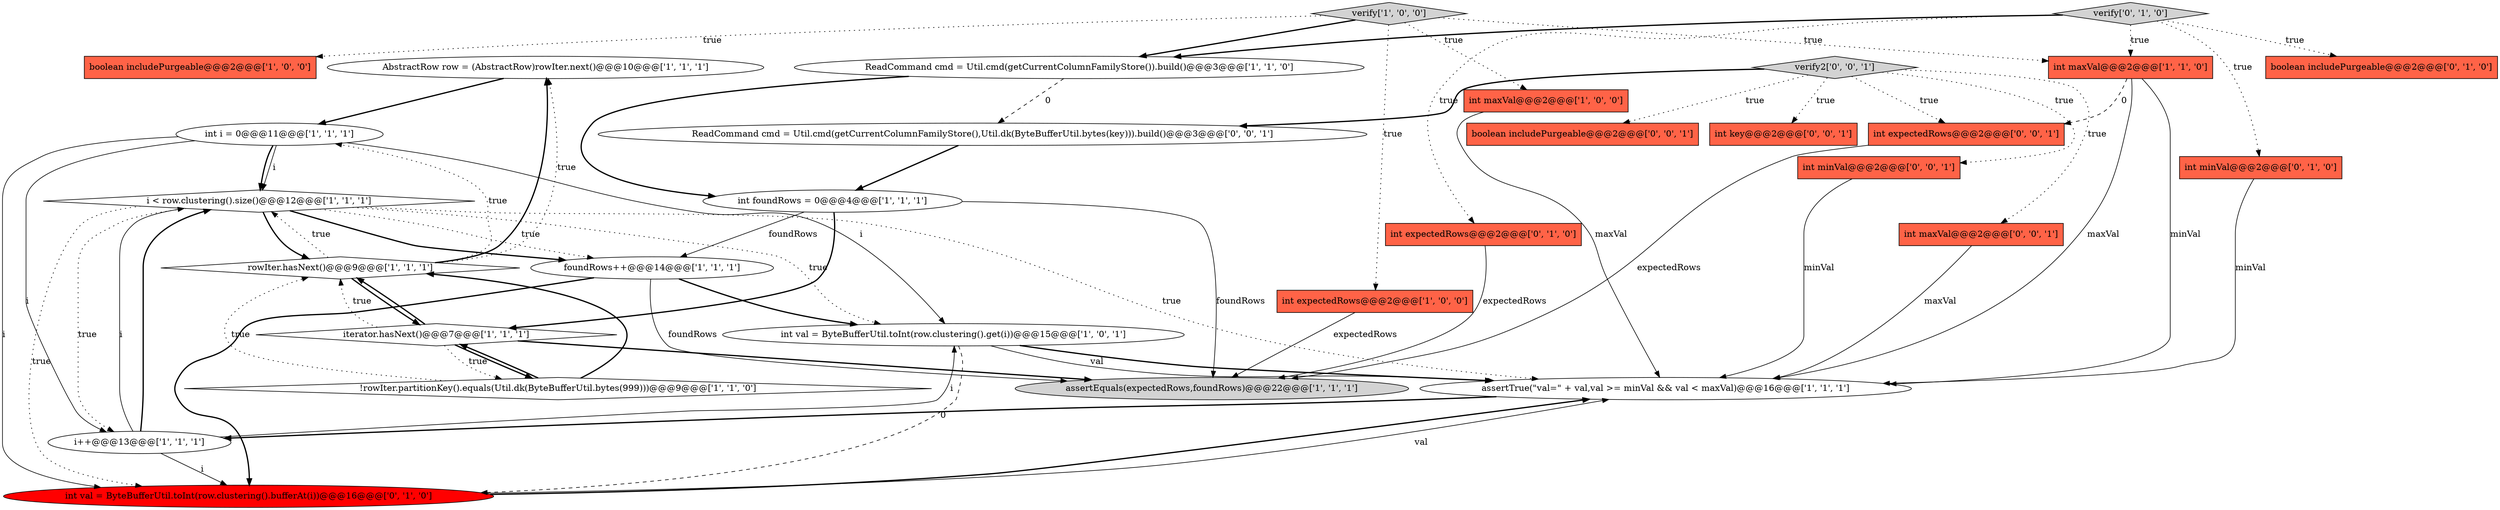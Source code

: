 digraph {
1 [style = filled, label = "AbstractRow row = (AbstractRow)rowIter.next()@@@10@@@['1', '1', '1']", fillcolor = white, shape = ellipse image = "AAA0AAABBB1BBB"];
25 [style = filled, label = "ReadCommand cmd = Util.cmd(getCurrentColumnFamilyStore(),Util.dk(ByteBufferUtil.bytes(key))).build()@@@3@@@['0', '0', '1']", fillcolor = white, shape = ellipse image = "AAA0AAABBB3BBB"];
13 [style = filled, label = "i < row.clustering().size()@@@12@@@['1', '1', '1']", fillcolor = white, shape = diamond image = "AAA0AAABBB1BBB"];
8 [style = filled, label = "rowIter.hasNext()@@@9@@@['1', '1', '1']", fillcolor = white, shape = diamond image = "AAA0AAABBB1BBB"];
2 [style = filled, label = "int foundRows = 0@@@4@@@['1', '1', '1']", fillcolor = white, shape = ellipse image = "AAA0AAABBB1BBB"];
16 [style = filled, label = "int val = ByteBufferUtil.toInt(row.clustering().get(i))@@@15@@@['1', '0', '1']", fillcolor = white, shape = ellipse image = "AAA0AAABBB1BBB"];
10 [style = filled, label = "int maxVal@@@2@@@['1', '0', '0']", fillcolor = tomato, shape = box image = "AAA0AAABBB1BBB"];
28 [style = filled, label = "verify2['0', '0', '1']", fillcolor = lightgray, shape = diamond image = "AAA0AAABBB3BBB"];
20 [style = filled, label = "int minVal@@@2@@@['0', '1', '0']", fillcolor = tomato, shape = box image = "AAA0AAABBB2BBB"];
19 [style = filled, label = "int expectedRows@@@2@@@['0', '1', '0']", fillcolor = tomato, shape = box image = "AAA0AAABBB2BBB"];
5 [style = filled, label = "assertEquals(expectedRows,foundRows)@@@22@@@['1', '1', '1']", fillcolor = lightgray, shape = ellipse image = "AAA0AAABBB1BBB"];
0 [style = filled, label = "verify['1', '0', '0']", fillcolor = lightgray, shape = diamond image = "AAA0AAABBB1BBB"];
23 [style = filled, label = "int minVal@@@2@@@['0', '0', '1']", fillcolor = tomato, shape = box image = "AAA0AAABBB3BBB"];
27 [style = filled, label = "int maxVal@@@2@@@['0', '0', '1']", fillcolor = tomato, shape = box image = "AAA0AAABBB3BBB"];
3 [style = filled, label = "assertTrue(\"val=\" + val,val >= minVal && val < maxVal)@@@16@@@['1', '1', '1']", fillcolor = white, shape = ellipse image = "AAA0AAABBB1BBB"];
7 [style = filled, label = "iterator.hasNext()@@@7@@@['1', '1', '1']", fillcolor = white, shape = diamond image = "AAA0AAABBB1BBB"];
22 [style = filled, label = "int val = ByteBufferUtil.toInt(row.clustering().bufferAt(i))@@@16@@@['0', '1', '0']", fillcolor = red, shape = ellipse image = "AAA1AAABBB2BBB"];
21 [style = filled, label = "verify['0', '1', '0']", fillcolor = lightgray, shape = diamond image = "AAA0AAABBB2BBB"];
24 [style = filled, label = "boolean includePurgeable@@@2@@@['0', '0', '1']", fillcolor = tomato, shape = box image = "AAA0AAABBB3BBB"];
18 [style = filled, label = "boolean includePurgeable@@@2@@@['0', '1', '0']", fillcolor = tomato, shape = box image = "AAA0AAABBB2BBB"];
11 [style = filled, label = "boolean includePurgeable@@@2@@@['1', '0', '0']", fillcolor = tomato, shape = box image = "AAA0AAABBB1BBB"];
29 [style = filled, label = "int expectedRows@@@2@@@['0', '0', '1']", fillcolor = tomato, shape = box image = "AAA0AAABBB3BBB"];
9 [style = filled, label = "i++@@@13@@@['1', '1', '1']", fillcolor = white, shape = ellipse image = "AAA0AAABBB1BBB"];
12 [style = filled, label = "ReadCommand cmd = Util.cmd(getCurrentColumnFamilyStore()).build()@@@3@@@['1', '1', '0']", fillcolor = white, shape = ellipse image = "AAA0AAABBB1BBB"];
17 [style = filled, label = "foundRows++@@@14@@@['1', '1', '1']", fillcolor = white, shape = ellipse image = "AAA0AAABBB1BBB"];
26 [style = filled, label = "int key@@@2@@@['0', '0', '1']", fillcolor = tomato, shape = box image = "AAA0AAABBB3BBB"];
15 [style = filled, label = "int maxVal@@@2@@@['1', '1', '0']", fillcolor = tomato, shape = box image = "AAA0AAABBB1BBB"];
6 [style = filled, label = "int i = 0@@@11@@@['1', '1', '1']", fillcolor = white, shape = ellipse image = "AAA0AAABBB1BBB"];
4 [style = filled, label = "!rowIter.partitionKey().equals(Util.dk(ByteBufferUtil.bytes(999)))@@@9@@@['1', '1', '0']", fillcolor = white, shape = diamond image = "AAA0AAABBB1BBB"];
14 [style = filled, label = "int expectedRows@@@2@@@['1', '0', '0']", fillcolor = tomato, shape = box image = "AAA0AAABBB1BBB"];
16->3 [style = bold, label=""];
16->3 [style = solid, label="val"];
6->9 [style = solid, label="i"];
13->17 [style = dotted, label="true"];
13->16 [style = dotted, label="true"];
2->17 [style = solid, label="foundRows"];
20->3 [style = solid, label="minVal"];
21->20 [style = dotted, label="true"];
19->5 [style = solid, label="expectedRows"];
9->22 [style = solid, label="i"];
14->5 [style = solid, label="expectedRows"];
17->5 [style = solid, label="foundRows"];
13->3 [style = dotted, label="true"];
23->3 [style = solid, label="minVal"];
0->10 [style = dotted, label="true"];
21->15 [style = dotted, label="true"];
21->18 [style = dotted, label="true"];
0->15 [style = dotted, label="true"];
15->3 [style = solid, label="maxVal"];
0->12 [style = bold, label=""];
29->5 [style = solid, label="expectedRows"];
27->3 [style = solid, label="maxVal"];
4->8 [style = dotted, label="true"];
15->29 [style = dashed, label="0"];
9->16 [style = solid, label="i"];
7->4 [style = bold, label=""];
17->22 [style = bold, label=""];
7->8 [style = bold, label=""];
6->13 [style = solid, label="i"];
25->2 [style = bold, label=""];
4->7 [style = bold, label=""];
8->7 [style = bold, label=""];
21->12 [style = bold, label=""];
3->9 [style = bold, label=""];
8->1 [style = bold, label=""];
22->3 [style = bold, label=""];
8->1 [style = dotted, label="true"];
13->17 [style = bold, label=""];
12->2 [style = bold, label=""];
9->13 [style = solid, label="i"];
7->5 [style = bold, label=""];
1->6 [style = bold, label=""];
28->29 [style = dotted, label="true"];
28->24 [style = dotted, label="true"];
8->6 [style = dotted, label="true"];
13->22 [style = dotted, label="true"];
12->25 [style = dashed, label="0"];
2->5 [style = solid, label="foundRows"];
6->13 [style = bold, label=""];
21->19 [style = dotted, label="true"];
28->26 [style = dotted, label="true"];
7->4 [style = dotted, label="true"];
28->25 [style = bold, label=""];
15->3 [style = solid, label="minVal"];
4->8 [style = bold, label=""];
28->23 [style = dotted, label="true"];
0->14 [style = dotted, label="true"];
6->22 [style = solid, label="i"];
8->13 [style = dotted, label="true"];
22->3 [style = solid, label="val"];
28->27 [style = dotted, label="true"];
10->3 [style = solid, label="maxVal"];
2->7 [style = bold, label=""];
13->8 [style = bold, label=""];
7->8 [style = dotted, label="true"];
0->11 [style = dotted, label="true"];
17->16 [style = bold, label=""];
16->22 [style = dashed, label="0"];
9->13 [style = bold, label=""];
6->16 [style = solid, label="i"];
13->9 [style = dotted, label="true"];
}
